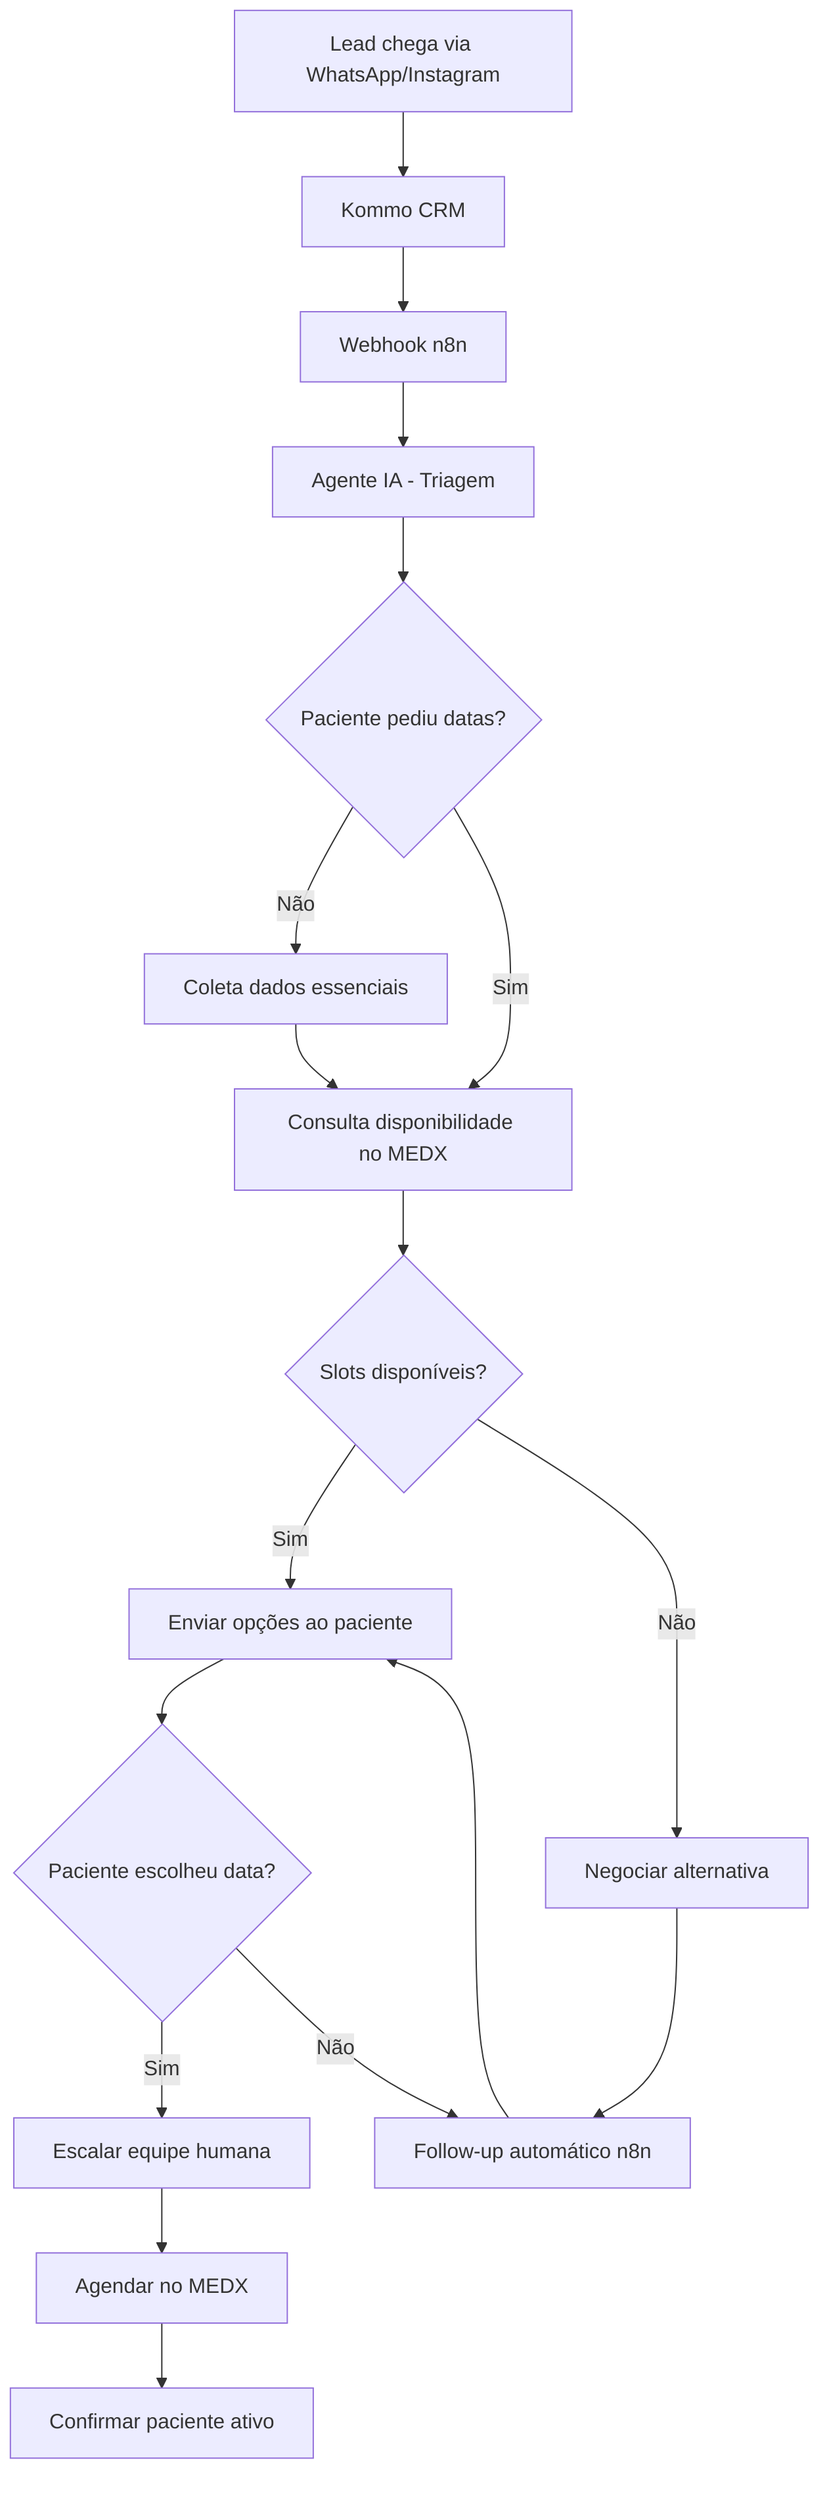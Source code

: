 graph TD
    A[Lead chega via WhatsApp/Instagram] --> B[Kommo CRM]
    B --> C[Webhook n8n]
    C --> D[Agente IA - Triagem]
    D --> E{Paciente pediu datas?}
    E -- Não --> F[Coleta dados essenciais]
    F --> G[Consulta disponibilidade no MEDX]
    E -- Sim --> G
    G --> H{Slots disponíveis?}
    H -- Sim --> I[Enviar opções ao paciente]
    I --> J{Paciente escolheu data?}
    J -- Sim --> K[Escalar equipe humana]
    K --> L[Agendar no MEDX]
    L --> M[Confirmar paciente ativo]
    J -- Não --> P[Follow-up automático n8n]
    P --> I
    H -- Não --> N[Negociar alternativa]
    N --> P